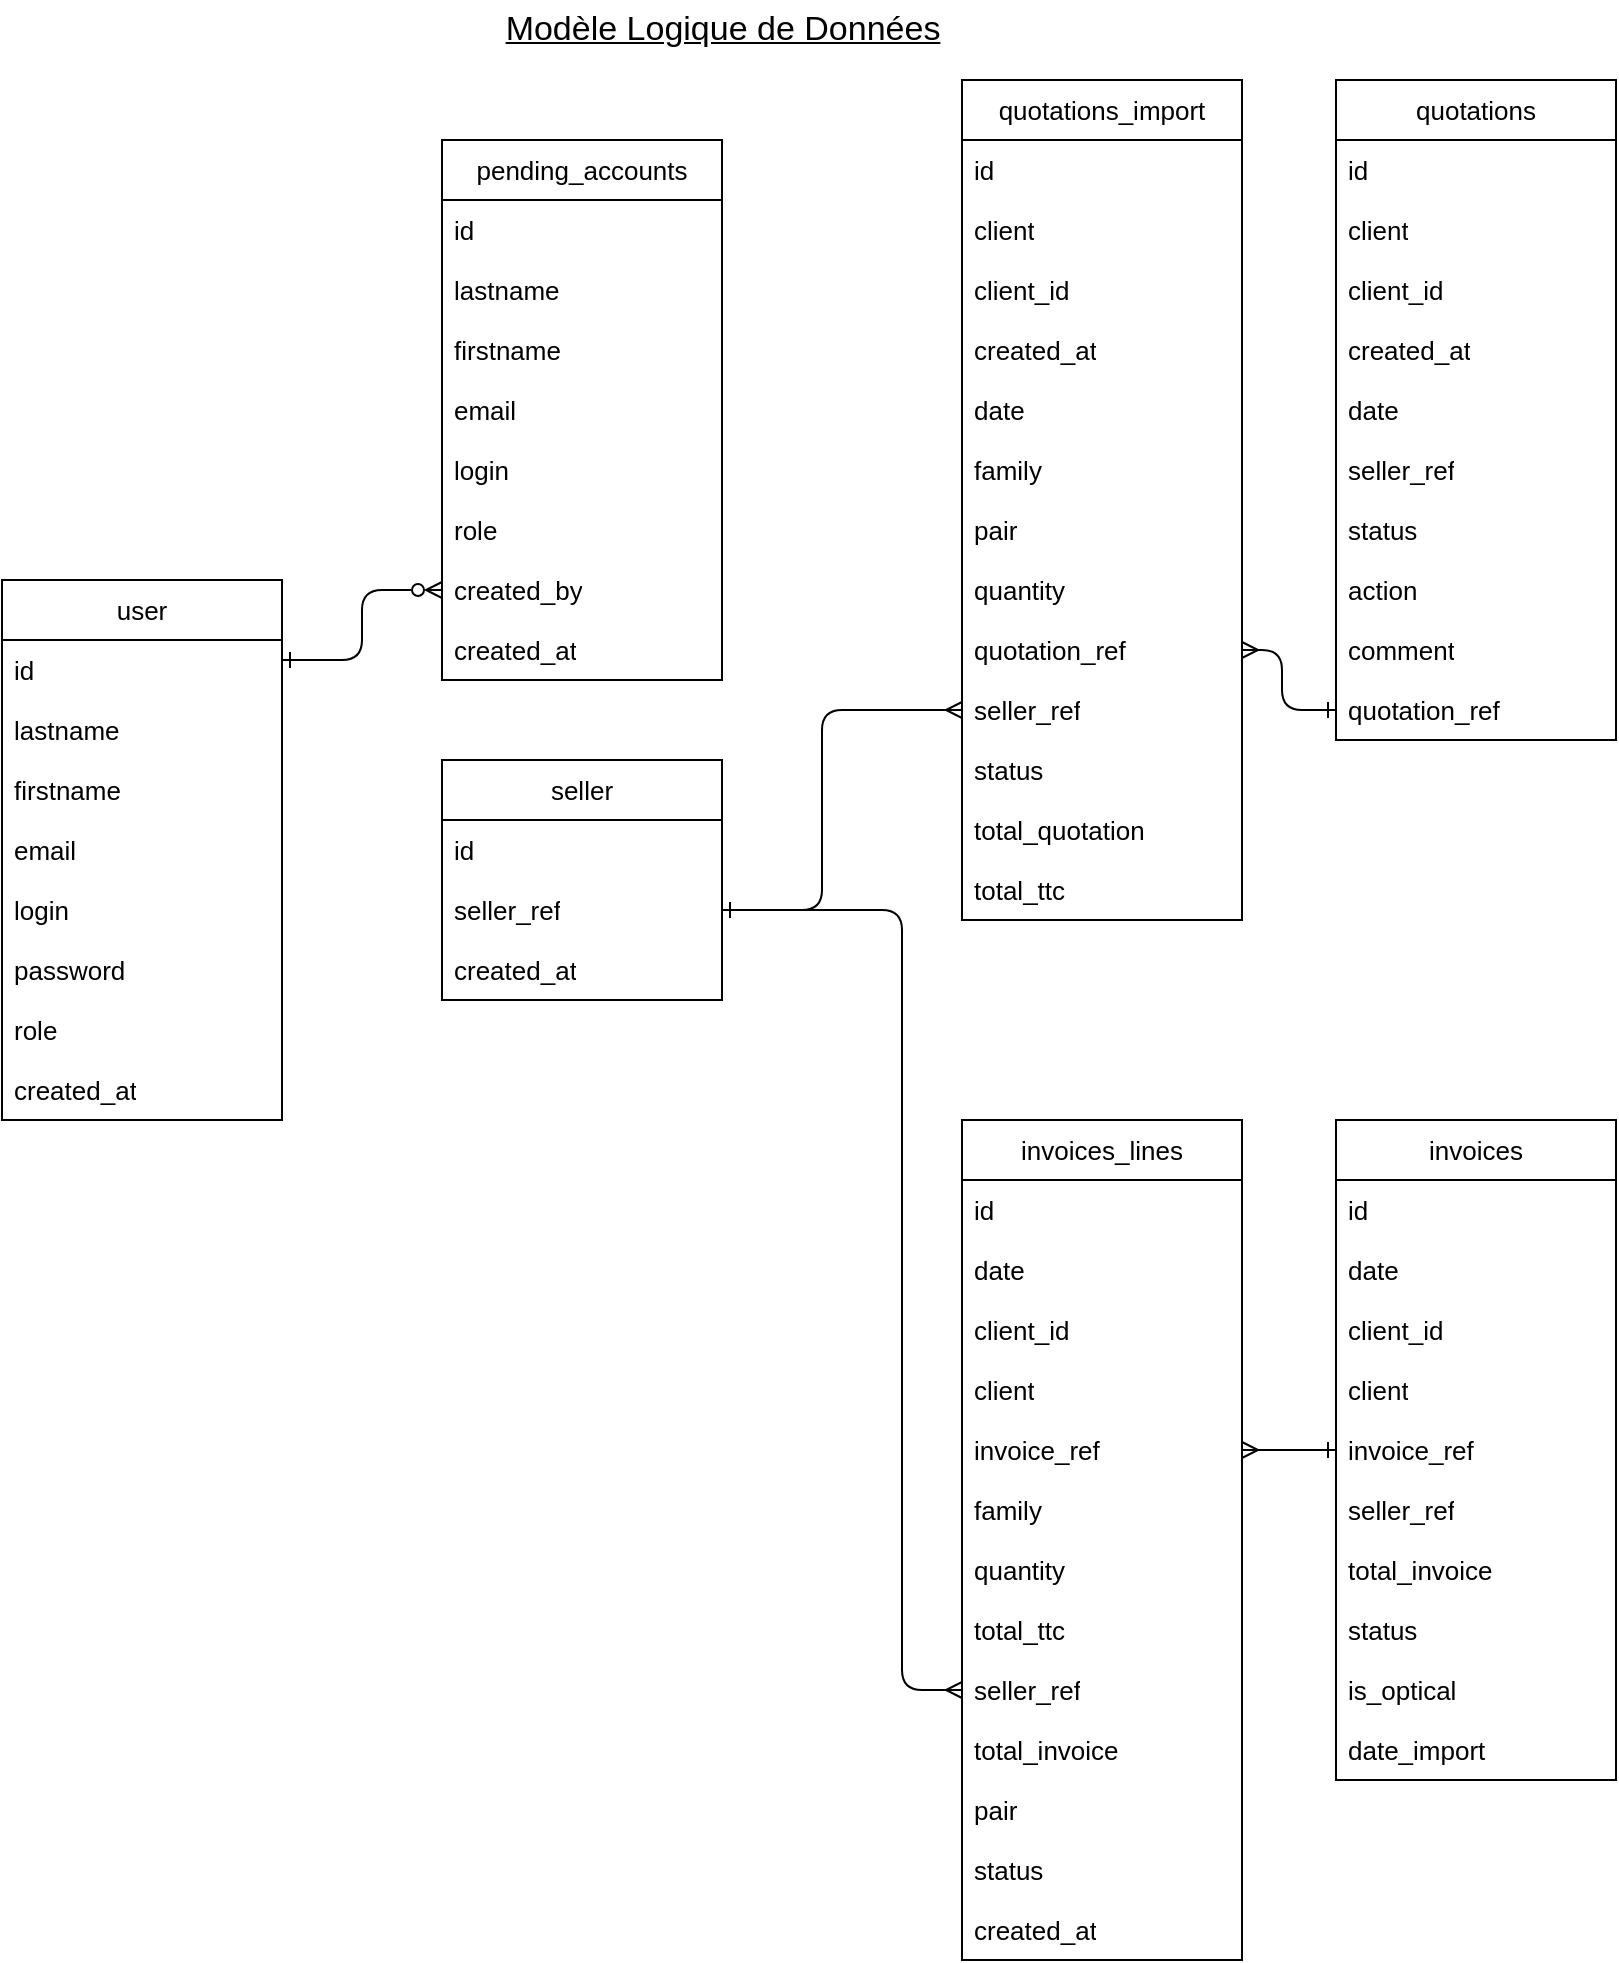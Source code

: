 <mxfile>
    <diagram id="SjCUDSjNCKGChw6FmDaM" name="Page-1">
        <mxGraphModel dx="1459" dy="931" grid="1" gridSize="10" guides="1" tooltips="1" connect="1" arrows="1" fold="1" page="1" pageScale="1" pageWidth="827" pageHeight="1169" math="0" shadow="0">
            <root>
                <mxCell id="0"/>
                <mxCell id="1" parent="0"/>
                <mxCell id="3" value="Modèle Logique de Données" style="text;html=1;align=center;verticalAlign=middle;resizable=0;points=[];autosize=1;strokeColor=none;fillColor=none;fontSize=17;fontStyle=4" parent="1" vertex="1">
                    <mxGeometry x="260" width="240" height="30" as="geometry"/>
                </mxCell>
                <mxCell id="12" value="invoices_lines" style="swimlane;fontStyle=0;childLayout=stackLayout;horizontal=1;startSize=30;horizontalStack=0;resizeParent=1;resizeParentMax=0;resizeLast=0;collapsible=1;marginBottom=0;whiteSpace=wrap;html=1;fontSize=13;" parent="1" vertex="1">
                    <mxGeometry x="500" y="560" width="140" height="420" as="geometry"/>
                </mxCell>
                <mxCell id="13" value="id" style="text;strokeColor=none;fillColor=none;align=left;verticalAlign=middle;spacingLeft=4;spacingRight=4;overflow=hidden;points=[[0,0.5],[1,0.5]];portConstraint=eastwest;rotatable=0;whiteSpace=wrap;html=1;fontSize=13;" parent="12" vertex="1">
                    <mxGeometry y="30" width="140" height="30" as="geometry"/>
                </mxCell>
                <mxCell id="14" value="date" style="text;strokeColor=none;fillColor=none;align=left;verticalAlign=middle;spacingLeft=4;spacingRight=4;overflow=hidden;points=[[0,0.5],[1,0.5]];portConstraint=eastwest;rotatable=0;whiteSpace=wrap;html=1;fontSize=13;" parent="12" vertex="1">
                    <mxGeometry y="60" width="140" height="30" as="geometry"/>
                </mxCell>
                <mxCell id="48" value="client_id" style="text;strokeColor=none;fillColor=none;align=left;verticalAlign=middle;spacingLeft=4;spacingRight=4;overflow=hidden;points=[[0,0.5],[1,0.5]];portConstraint=eastwest;rotatable=0;whiteSpace=wrap;html=1;fontSize=13;" parent="12" vertex="1">
                    <mxGeometry y="90" width="140" height="30" as="geometry"/>
                </mxCell>
                <mxCell id="49" value="client" style="text;strokeColor=none;fillColor=none;align=left;verticalAlign=middle;spacingLeft=4;spacingRight=4;overflow=hidden;points=[[0,0.5],[1,0.5]];portConstraint=eastwest;rotatable=0;whiteSpace=wrap;html=1;fontSize=13;" parent="12" vertex="1">
                    <mxGeometry y="120" width="140" height="30" as="geometry"/>
                </mxCell>
                <mxCell id="57" value="invoice_ref" style="text;strokeColor=none;fillColor=none;align=left;verticalAlign=middle;spacingLeft=4;spacingRight=4;overflow=hidden;points=[[0,0.5],[1,0.5]];portConstraint=eastwest;rotatable=0;whiteSpace=wrap;html=1;fontSize=13;" parent="12" vertex="1">
                    <mxGeometry y="150" width="140" height="30" as="geometry"/>
                </mxCell>
                <mxCell id="59" value="family" style="text;strokeColor=none;fillColor=none;align=left;verticalAlign=middle;spacingLeft=4;spacingRight=4;overflow=hidden;points=[[0,0.5],[1,0.5]];portConstraint=eastwest;rotatable=0;whiteSpace=wrap;html=1;fontSize=13;" parent="12" vertex="1">
                    <mxGeometry y="180" width="140" height="30" as="geometry"/>
                </mxCell>
                <mxCell id="15" value="quantity" style="text;strokeColor=none;fillColor=none;align=left;verticalAlign=middle;spacingLeft=4;spacingRight=4;overflow=hidden;points=[[0,0.5],[1,0.5]];portConstraint=eastwest;rotatable=0;whiteSpace=wrap;html=1;fontSize=13;" parent="12" vertex="1">
                    <mxGeometry y="210" width="140" height="30" as="geometry"/>
                </mxCell>
                <mxCell id="39" value="total_ttc" style="text;strokeColor=none;fillColor=none;align=left;verticalAlign=middle;spacingLeft=4;spacingRight=4;overflow=hidden;points=[[0,0.5],[1,0.5]];portConstraint=eastwest;rotatable=0;whiteSpace=wrap;html=1;fontSize=13;" parent="12" vertex="1">
                    <mxGeometry y="240" width="140" height="30" as="geometry"/>
                </mxCell>
                <mxCell id="56" value="seller_ref" style="text;strokeColor=none;fillColor=none;align=left;verticalAlign=middle;spacingLeft=4;spacingRight=4;overflow=hidden;points=[[0,0.5],[1,0.5]];portConstraint=eastwest;rotatable=0;whiteSpace=wrap;html=1;fontSize=13;" parent="12" vertex="1">
                    <mxGeometry y="270" width="140" height="30" as="geometry"/>
                </mxCell>
                <mxCell id="125" value="total_invoice" style="text;strokeColor=none;fillColor=none;align=left;verticalAlign=middle;spacingLeft=4;spacingRight=4;overflow=hidden;points=[[0,0.5],[1,0.5]];portConstraint=eastwest;rotatable=0;whiteSpace=wrap;html=1;fontSize=13;" parent="12" vertex="1">
                    <mxGeometry y="300" width="140" height="30" as="geometry"/>
                </mxCell>
                <mxCell id="89" value="pair" style="text;strokeColor=none;fillColor=none;align=left;verticalAlign=middle;spacingLeft=4;spacingRight=4;overflow=hidden;points=[[0,0.5],[1,0.5]];portConstraint=eastwest;rotatable=0;whiteSpace=wrap;html=1;fontSize=13;" parent="12" vertex="1">
                    <mxGeometry y="330" width="140" height="30" as="geometry"/>
                </mxCell>
                <mxCell id="127" value="status" style="text;strokeColor=none;fillColor=none;align=left;verticalAlign=middle;spacingLeft=4;spacingRight=4;overflow=hidden;points=[[0,0.5],[1,0.5]];portConstraint=eastwest;rotatable=0;whiteSpace=wrap;html=1;fontSize=13;" parent="12" vertex="1">
                    <mxGeometry y="360" width="140" height="30" as="geometry"/>
                </mxCell>
                <mxCell id="90" value="created_at" style="text;strokeColor=none;fillColor=none;align=left;verticalAlign=middle;spacingLeft=4;spacingRight=4;overflow=hidden;points=[[0,0.5],[1,0.5]];portConstraint=eastwest;rotatable=0;whiteSpace=wrap;html=1;fontSize=13;" parent="12" vertex="1">
                    <mxGeometry y="390" width="140" height="30" as="geometry"/>
                </mxCell>
                <mxCell id="16" value="user" style="swimlane;fontStyle=0;childLayout=stackLayout;horizontal=1;startSize=30;horizontalStack=0;resizeParent=1;resizeParentMax=0;resizeLast=0;collapsible=1;marginBottom=0;whiteSpace=wrap;html=1;fontSize=13;" parent="1" vertex="1">
                    <mxGeometry x="20" y="290" width="140" height="270" as="geometry">
                        <mxRectangle x="90" y="110" width="60" height="30" as="alternateBounds"/>
                    </mxGeometry>
                </mxCell>
                <mxCell id="17" value="id" style="text;strokeColor=none;fillColor=none;align=left;verticalAlign=middle;spacingLeft=4;spacingRight=4;overflow=hidden;points=[[0,0.5],[1,0.5]];portConstraint=eastwest;rotatable=0;whiteSpace=wrap;html=1;fontSize=13;" parent="16" vertex="1">
                    <mxGeometry y="30" width="140" height="30" as="geometry"/>
                </mxCell>
                <mxCell id="18" value="lastname" style="text;strokeColor=none;fillColor=none;align=left;verticalAlign=middle;spacingLeft=4;spacingRight=4;overflow=hidden;points=[[0,0.5],[1,0.5]];portConstraint=eastwest;rotatable=0;whiteSpace=wrap;html=1;fontSize=13;" parent="16" vertex="1">
                    <mxGeometry y="60" width="140" height="30" as="geometry"/>
                </mxCell>
                <mxCell id="72" value="firstname" style="text;strokeColor=none;fillColor=none;align=left;verticalAlign=middle;spacingLeft=4;spacingRight=4;overflow=hidden;points=[[0,0.5],[1,0.5]];portConstraint=eastwest;rotatable=0;whiteSpace=wrap;html=1;fontSize=13;" parent="16" vertex="1">
                    <mxGeometry y="90" width="140" height="30" as="geometry"/>
                </mxCell>
                <mxCell id="19" value="email" style="text;strokeColor=none;fillColor=none;align=left;verticalAlign=middle;spacingLeft=4;spacingRight=4;overflow=hidden;points=[[0,0.5],[1,0.5]];portConstraint=eastwest;rotatable=0;whiteSpace=wrap;html=1;fontSize=13;" parent="16" vertex="1">
                    <mxGeometry y="120" width="140" height="30" as="geometry"/>
                </mxCell>
                <mxCell id="91" value="login" style="text;strokeColor=none;fillColor=none;align=left;verticalAlign=middle;spacingLeft=4;spacingRight=4;overflow=hidden;points=[[0,0.5],[1,0.5]];portConstraint=eastwest;rotatable=0;whiteSpace=wrap;html=1;fontSize=13;" parent="16" vertex="1">
                    <mxGeometry y="150" width="140" height="30" as="geometry"/>
                </mxCell>
                <mxCell id="37" value="password" style="text;strokeColor=none;fillColor=none;align=left;verticalAlign=middle;spacingLeft=4;spacingRight=4;overflow=hidden;points=[[0,0.5],[1,0.5]];portConstraint=eastwest;rotatable=0;whiteSpace=wrap;html=1;fontSize=13;" parent="16" vertex="1">
                    <mxGeometry y="180" width="140" height="30" as="geometry"/>
                </mxCell>
                <mxCell id="86" value="role" style="text;strokeColor=none;fillColor=none;align=left;verticalAlign=middle;spacingLeft=4;spacingRight=4;overflow=hidden;points=[[0,0.5],[1,0.5]];portConstraint=eastwest;rotatable=0;whiteSpace=wrap;html=1;fontSize=13;" parent="16" vertex="1">
                    <mxGeometry y="210" width="140" height="30" as="geometry"/>
                </mxCell>
                <mxCell id="87" value="created_at" style="text;strokeColor=none;fillColor=none;align=left;verticalAlign=middle;spacingLeft=4;spacingRight=4;overflow=hidden;points=[[0,0.5],[1,0.5]];portConstraint=eastwest;rotatable=0;whiteSpace=wrap;html=1;fontSize=13;" parent="16" vertex="1">
                    <mxGeometry y="240" width="140" height="30" as="geometry"/>
                </mxCell>
                <mxCell id="28" value="seller" style="swimlane;fontStyle=0;childLayout=stackLayout;horizontal=1;startSize=30;horizontalStack=0;resizeParent=1;resizeParentMax=0;resizeLast=0;collapsible=1;marginBottom=0;whiteSpace=wrap;html=1;fontSize=13;" parent="1" vertex="1">
                    <mxGeometry x="240" y="380" width="140" height="120" as="geometry"/>
                </mxCell>
                <mxCell id="29" value="id" style="text;strokeColor=none;fillColor=none;align=left;verticalAlign=middle;spacingLeft=4;spacingRight=4;overflow=hidden;points=[[0,0.5],[1,0.5]];portConstraint=eastwest;rotatable=0;whiteSpace=wrap;html=1;fontSize=13;" parent="28" vertex="1">
                    <mxGeometry y="30" width="140" height="30" as="geometry"/>
                </mxCell>
                <mxCell id="30" value="seller_ref" style="text;strokeColor=none;fillColor=none;align=left;verticalAlign=middle;spacingLeft=4;spacingRight=4;overflow=hidden;points=[[0,0.5],[1,0.5]];portConstraint=eastwest;rotatable=0;whiteSpace=wrap;html=1;fontSize=13;" parent="28" vertex="1">
                    <mxGeometry y="60" width="140" height="30" as="geometry"/>
                </mxCell>
                <mxCell id="161" value="created_at" style="text;strokeColor=none;fillColor=none;align=left;verticalAlign=middle;spacingLeft=4;spacingRight=4;overflow=hidden;points=[[0,0.5],[1,0.5]];portConstraint=eastwest;rotatable=0;whiteSpace=wrap;html=1;fontSize=13;" vertex="1" parent="28">
                    <mxGeometry y="90" width="140" height="30" as="geometry"/>
                </mxCell>
                <mxCell id="92" value="quotations_import" style="swimlane;fontStyle=0;childLayout=stackLayout;horizontal=1;startSize=30;horizontalStack=0;resizeParent=1;resizeParentMax=0;resizeLast=0;collapsible=1;marginBottom=0;whiteSpace=wrap;html=1;fontSize=13;" parent="1" vertex="1">
                    <mxGeometry x="500" y="40" width="140" height="420" as="geometry"/>
                </mxCell>
                <mxCell id="93" value="id" style="text;strokeColor=none;fillColor=none;align=left;verticalAlign=middle;spacingLeft=4;spacingRight=4;overflow=hidden;points=[[0,0.5],[1,0.5]];portConstraint=eastwest;rotatable=0;whiteSpace=wrap;html=1;fontSize=13;" parent="92" vertex="1">
                    <mxGeometry y="30" width="140" height="30" as="geometry"/>
                </mxCell>
                <mxCell id="94" value="client" style="text;strokeColor=none;fillColor=none;align=left;verticalAlign=middle;spacingLeft=4;spacingRight=4;overflow=hidden;points=[[0,0.5],[1,0.5]];portConstraint=eastwest;rotatable=0;whiteSpace=wrap;html=1;fontSize=13;" parent="92" vertex="1">
                    <mxGeometry y="60" width="140" height="30" as="geometry"/>
                </mxCell>
                <mxCell id="95" value="client_id" style="text;strokeColor=none;fillColor=none;align=left;verticalAlign=middle;spacingLeft=4;spacingRight=4;overflow=hidden;points=[[0,0.5],[1,0.5]];portConstraint=eastwest;rotatable=0;whiteSpace=wrap;html=1;fontSize=13;" parent="92" vertex="1">
                    <mxGeometry y="90" width="140" height="30" as="geometry"/>
                </mxCell>
                <mxCell id="96" value="created_at" style="text;strokeColor=none;fillColor=none;align=left;verticalAlign=middle;spacingLeft=4;spacingRight=4;overflow=hidden;points=[[0,0.5],[1,0.5]];portConstraint=eastwest;rotatable=0;whiteSpace=wrap;html=1;fontSize=13;" parent="92" vertex="1">
                    <mxGeometry y="120" width="140" height="30" as="geometry"/>
                </mxCell>
                <mxCell id="97" value="date" style="text;strokeColor=none;fillColor=none;align=left;verticalAlign=middle;spacingLeft=4;spacingRight=4;overflow=hidden;points=[[0,0.5],[1,0.5]];portConstraint=eastwest;rotatable=0;whiteSpace=wrap;html=1;fontSize=13;" parent="92" vertex="1">
                    <mxGeometry y="150" width="140" height="30" as="geometry"/>
                </mxCell>
                <mxCell id="98" value="family" style="text;strokeColor=none;fillColor=none;align=left;verticalAlign=middle;spacingLeft=4;spacingRight=4;overflow=hidden;points=[[0,0.5],[1,0.5]];portConstraint=eastwest;rotatable=0;whiteSpace=wrap;html=1;fontSize=13;" parent="92" vertex="1">
                    <mxGeometry y="180" width="140" height="30" as="geometry"/>
                </mxCell>
                <mxCell id="99" value="pair" style="text;strokeColor=none;fillColor=none;align=left;verticalAlign=middle;spacingLeft=4;spacingRight=4;overflow=hidden;points=[[0,0.5],[1,0.5]];portConstraint=eastwest;rotatable=0;whiteSpace=wrap;html=1;fontSize=13;" parent="92" vertex="1">
                    <mxGeometry y="210" width="140" height="30" as="geometry"/>
                </mxCell>
                <mxCell id="100" value="quantity" style="text;strokeColor=none;fillColor=none;align=left;verticalAlign=middle;spacingLeft=4;spacingRight=4;overflow=hidden;points=[[0,0.5],[1,0.5]];portConstraint=eastwest;rotatable=0;whiteSpace=wrap;html=1;fontSize=13;" parent="92" vertex="1">
                    <mxGeometry y="240" width="140" height="30" as="geometry"/>
                </mxCell>
                <mxCell id="101" value="quotation_ref" style="text;strokeColor=none;fillColor=none;align=left;verticalAlign=middle;spacingLeft=4;spacingRight=4;overflow=hidden;points=[[0,0.5],[1,0.5]];portConstraint=eastwest;rotatable=0;whiteSpace=wrap;html=1;fontSize=13;" parent="92" vertex="1">
                    <mxGeometry y="270" width="140" height="30" as="geometry"/>
                </mxCell>
                <mxCell id="126" value="seller_ref" style="text;strokeColor=none;fillColor=none;align=left;verticalAlign=middle;spacingLeft=4;spacingRight=4;overflow=hidden;points=[[0,0.5],[1,0.5]];portConstraint=eastwest;rotatable=0;whiteSpace=wrap;html=1;fontSize=13;" parent="92" vertex="1">
                    <mxGeometry y="300" width="140" height="30" as="geometry"/>
                </mxCell>
                <mxCell id="103" value="status" style="text;strokeColor=none;fillColor=none;align=left;verticalAlign=middle;spacingLeft=4;spacingRight=4;overflow=hidden;points=[[0,0.5],[1,0.5]];portConstraint=eastwest;rotatable=0;whiteSpace=wrap;html=1;fontSize=13;" parent="92" vertex="1">
                    <mxGeometry y="330" width="140" height="30" as="geometry"/>
                </mxCell>
                <mxCell id="124" value="total_quotation" style="text;strokeColor=none;fillColor=none;align=left;verticalAlign=middle;spacingLeft=4;spacingRight=4;overflow=hidden;points=[[0,0.5],[1,0.5]];portConstraint=eastwest;rotatable=0;whiteSpace=wrap;html=1;fontSize=13;" parent="92" vertex="1">
                    <mxGeometry y="360" width="140" height="30" as="geometry"/>
                </mxCell>
                <mxCell id="123" value="total_ttc" style="text;strokeColor=none;fillColor=none;align=left;verticalAlign=middle;spacingLeft=4;spacingRight=4;overflow=hidden;points=[[0,0.5],[1,0.5]];portConstraint=eastwest;rotatable=0;whiteSpace=wrap;html=1;fontSize=13;" parent="92" vertex="1">
                    <mxGeometry y="390" width="140" height="30" as="geometry"/>
                </mxCell>
                <mxCell id="106" style="edgeStyle=none;html=1;exitX=0;exitY=0.5;exitDx=0;exitDy=0;fontSize=13;startArrow=ERmany;startFill=0;endArrow=ERone;endFill=0;entryX=1;entryY=0.5;entryDx=0;entryDy=0;" parent="1" target="30" edge="1">
                    <mxGeometry relative="1" as="geometry">
                        <mxPoint x="500" y="355" as="sourcePoint"/>
                        <mxPoint x="160" y="715" as="targetPoint"/>
                        <Array as="points">
                            <mxPoint x="430" y="355"/>
                            <mxPoint x="430" y="455"/>
                        </Array>
                    </mxGeometry>
                </mxCell>
                <mxCell id="108" style="edgeStyle=none;html=1;exitX=1;exitY=0.5;exitDx=0;exitDy=0;fontSize=13;startArrow=ERone;startFill=0;endArrow=ERmany;endFill=0;entryX=0;entryY=0.5;entryDx=0;entryDy=0;" parent="1" source="30" target="56" edge="1">
                    <mxGeometry relative="1" as="geometry">
                        <mxPoint x="450" y="500" as="sourcePoint"/>
                        <mxPoint x="290" y="630" as="targetPoint"/>
                        <Array as="points">
                            <mxPoint x="470" y="455"/>
                            <mxPoint x="470" y="845"/>
                        </Array>
                    </mxGeometry>
                </mxCell>
                <mxCell id="112" value="pending_accounts" style="swimlane;fontStyle=0;childLayout=stackLayout;horizontal=1;startSize=30;horizontalStack=0;resizeParent=1;resizeParentMax=0;resizeLast=0;collapsible=1;marginBottom=0;whiteSpace=wrap;html=1;fontSize=13;" parent="1" vertex="1">
                    <mxGeometry x="240" y="70" width="140" height="270" as="geometry">
                        <mxRectangle x="90" y="110" width="60" height="30" as="alternateBounds"/>
                    </mxGeometry>
                </mxCell>
                <mxCell id="113" value="id" style="text;strokeColor=none;fillColor=none;align=left;verticalAlign=middle;spacingLeft=4;spacingRight=4;overflow=hidden;points=[[0,0.5],[1,0.5]];portConstraint=eastwest;rotatable=0;whiteSpace=wrap;html=1;fontSize=13;" parent="112" vertex="1">
                    <mxGeometry y="30" width="140" height="30" as="geometry"/>
                </mxCell>
                <mxCell id="114" value="lastname" style="text;strokeColor=none;fillColor=none;align=left;verticalAlign=middle;spacingLeft=4;spacingRight=4;overflow=hidden;points=[[0,0.5],[1,0.5]];portConstraint=eastwest;rotatable=0;whiteSpace=wrap;html=1;fontSize=13;" parent="112" vertex="1">
                    <mxGeometry y="60" width="140" height="30" as="geometry"/>
                </mxCell>
                <mxCell id="115" value="firstname" style="text;strokeColor=none;fillColor=none;align=left;verticalAlign=middle;spacingLeft=4;spacingRight=4;overflow=hidden;points=[[0,0.5],[1,0.5]];portConstraint=eastwest;rotatable=0;whiteSpace=wrap;html=1;fontSize=13;" parent="112" vertex="1">
                    <mxGeometry y="90" width="140" height="30" as="geometry"/>
                </mxCell>
                <mxCell id="116" value="email" style="text;strokeColor=none;fillColor=none;align=left;verticalAlign=middle;spacingLeft=4;spacingRight=4;overflow=hidden;points=[[0,0.5],[1,0.5]];portConstraint=eastwest;rotatable=0;whiteSpace=wrap;html=1;fontSize=13;" parent="112" vertex="1">
                    <mxGeometry y="120" width="140" height="30" as="geometry"/>
                </mxCell>
                <mxCell id="117" value="login" style="text;strokeColor=none;fillColor=none;align=left;verticalAlign=middle;spacingLeft=4;spacingRight=4;overflow=hidden;points=[[0,0.5],[1,0.5]];portConstraint=eastwest;rotatable=0;whiteSpace=wrap;html=1;fontSize=13;" parent="112" vertex="1">
                    <mxGeometry y="150" width="140" height="30" as="geometry"/>
                </mxCell>
                <mxCell id="119" value="role" style="text;strokeColor=none;fillColor=none;align=left;verticalAlign=middle;spacingLeft=4;spacingRight=4;overflow=hidden;points=[[0,0.5],[1,0.5]];portConstraint=eastwest;rotatable=0;whiteSpace=wrap;html=1;fontSize=13;" parent="112" vertex="1">
                    <mxGeometry y="180" width="140" height="30" as="geometry"/>
                </mxCell>
                <mxCell id="122" value="created_by" style="text;strokeColor=none;fillColor=none;align=left;verticalAlign=middle;spacingLeft=4;spacingRight=4;overflow=hidden;points=[[0,0.5],[1,0.5]];portConstraint=eastwest;rotatable=0;whiteSpace=wrap;html=1;fontSize=13;" parent="112" vertex="1">
                    <mxGeometry y="210" width="140" height="30" as="geometry"/>
                </mxCell>
                <mxCell id="120" value="created_at" style="text;strokeColor=none;fillColor=none;align=left;verticalAlign=middle;spacingLeft=4;spacingRight=4;overflow=hidden;points=[[0,0.5],[1,0.5]];portConstraint=eastwest;rotatable=0;whiteSpace=wrap;html=1;fontSize=13;" parent="112" vertex="1">
                    <mxGeometry y="240" width="140" height="30" as="geometry"/>
                </mxCell>
                <mxCell id="121" style="edgeStyle=none;html=1;fontSize=13;startArrow=ERone;startFill=0;endArrow=ERzeroToMany;endFill=0;entryX=0;entryY=0.5;entryDx=0;entryDy=0;" parent="1" edge="1">
                    <mxGeometry relative="1" as="geometry">
                        <mxPoint x="160" y="330" as="sourcePoint"/>
                        <mxPoint x="240" y="295" as="targetPoint"/>
                        <Array as="points">
                            <mxPoint x="200" y="330"/>
                            <mxPoint x="200" y="295"/>
                        </Array>
                    </mxGeometry>
                </mxCell>
                <mxCell id="129" value="quotations" style="swimlane;fontStyle=0;childLayout=stackLayout;horizontal=1;startSize=30;horizontalStack=0;resizeParent=1;resizeParentMax=0;resizeLast=0;collapsible=1;marginBottom=0;whiteSpace=wrap;html=1;fontSize=13;" vertex="1" parent="1">
                    <mxGeometry x="687" y="40" width="140" height="330" as="geometry"/>
                </mxCell>
                <mxCell id="130" value="id" style="text;strokeColor=none;fillColor=none;align=left;verticalAlign=middle;spacingLeft=4;spacingRight=4;overflow=hidden;points=[[0,0.5],[1,0.5]];portConstraint=eastwest;rotatable=0;whiteSpace=wrap;html=1;fontSize=13;" vertex="1" parent="129">
                    <mxGeometry y="30" width="140" height="30" as="geometry"/>
                </mxCell>
                <mxCell id="133" value="client" style="text;strokeColor=none;fillColor=none;align=left;verticalAlign=middle;spacingLeft=4;spacingRight=4;overflow=hidden;points=[[0,0.5],[1,0.5]];portConstraint=eastwest;rotatable=0;whiteSpace=wrap;html=1;fontSize=13;" vertex="1" parent="129">
                    <mxGeometry y="60" width="140" height="30" as="geometry"/>
                </mxCell>
                <mxCell id="132" value="client_id" style="text;strokeColor=none;fillColor=none;align=left;verticalAlign=middle;spacingLeft=4;spacingRight=4;overflow=hidden;points=[[0,0.5],[1,0.5]];portConstraint=eastwest;rotatable=0;whiteSpace=wrap;html=1;fontSize=13;" vertex="1" parent="129">
                    <mxGeometry y="90" width="140" height="30" as="geometry"/>
                </mxCell>
                <mxCell id="145" value="created_at" style="text;strokeColor=none;fillColor=none;align=left;verticalAlign=middle;spacingLeft=4;spacingRight=4;overflow=hidden;points=[[0,0.5],[1,0.5]];portConstraint=eastwest;rotatable=0;whiteSpace=wrap;html=1;fontSize=13;" vertex="1" parent="129">
                    <mxGeometry y="120" width="140" height="30" as="geometry"/>
                </mxCell>
                <mxCell id="131" value="date" style="text;strokeColor=none;fillColor=none;align=left;verticalAlign=middle;spacingLeft=4;spacingRight=4;overflow=hidden;points=[[0,0.5],[1,0.5]];portConstraint=eastwest;rotatable=0;whiteSpace=wrap;html=1;fontSize=13;" vertex="1" parent="129">
                    <mxGeometry y="150" width="140" height="30" as="geometry"/>
                </mxCell>
                <mxCell id="138" value="seller_ref" style="text;strokeColor=none;fillColor=none;align=left;verticalAlign=middle;spacingLeft=4;spacingRight=4;overflow=hidden;points=[[0,0.5],[1,0.5]];portConstraint=eastwest;rotatable=0;whiteSpace=wrap;html=1;fontSize=13;" vertex="1" parent="129">
                    <mxGeometry y="180" width="140" height="30" as="geometry"/>
                </mxCell>
                <mxCell id="144" value="status" style="text;strokeColor=none;fillColor=none;align=left;verticalAlign=middle;spacingLeft=4;spacingRight=4;overflow=hidden;points=[[0,0.5],[1,0.5]];portConstraint=eastwest;rotatable=0;whiteSpace=wrap;html=1;fontSize=13;" vertex="1" parent="129">
                    <mxGeometry y="210" width="140" height="30" as="geometry"/>
                </mxCell>
                <mxCell id="135" value="action" style="text;strokeColor=none;fillColor=none;align=left;verticalAlign=middle;spacingLeft=4;spacingRight=4;overflow=hidden;points=[[0,0.5],[1,0.5]];portConstraint=eastwest;rotatable=0;whiteSpace=wrap;html=1;fontSize=13;" vertex="1" parent="129">
                    <mxGeometry y="240" width="140" height="30" as="geometry"/>
                </mxCell>
                <mxCell id="142" value="comment" style="text;strokeColor=none;fillColor=none;align=left;verticalAlign=middle;spacingLeft=4;spacingRight=4;overflow=hidden;points=[[0,0.5],[1,0.5]];portConstraint=eastwest;rotatable=0;whiteSpace=wrap;html=1;fontSize=13;" vertex="1" parent="129">
                    <mxGeometry y="270" width="140" height="30" as="geometry"/>
                </mxCell>
                <mxCell id="134" value="quotation_ref" style="text;strokeColor=none;fillColor=none;align=left;verticalAlign=middle;spacingLeft=4;spacingRight=4;overflow=hidden;points=[[0,0.5],[1,0.5]];portConstraint=eastwest;rotatable=0;whiteSpace=wrap;html=1;fontSize=13;" vertex="1" parent="129">
                    <mxGeometry y="300" width="140" height="30" as="geometry"/>
                </mxCell>
                <mxCell id="146" value="invoices" style="swimlane;fontStyle=0;childLayout=stackLayout;horizontal=1;startSize=30;horizontalStack=0;resizeParent=1;resizeParentMax=0;resizeLast=0;collapsible=1;marginBottom=0;whiteSpace=wrap;html=1;fontSize=13;" vertex="1" parent="1">
                    <mxGeometry x="687" y="560" width="140" height="330" as="geometry"/>
                </mxCell>
                <mxCell id="147" value="id" style="text;strokeColor=none;fillColor=none;align=left;verticalAlign=middle;spacingLeft=4;spacingRight=4;overflow=hidden;points=[[0,0.5],[1,0.5]];portConstraint=eastwest;rotatable=0;whiteSpace=wrap;html=1;fontSize=13;" vertex="1" parent="146">
                    <mxGeometry y="30" width="140" height="30" as="geometry"/>
                </mxCell>
                <mxCell id="148" value="date" style="text;strokeColor=none;fillColor=none;align=left;verticalAlign=middle;spacingLeft=4;spacingRight=4;overflow=hidden;points=[[0,0.5],[1,0.5]];portConstraint=eastwest;rotatable=0;whiteSpace=wrap;html=1;fontSize=13;" vertex="1" parent="146">
                    <mxGeometry y="60" width="140" height="30" as="geometry"/>
                </mxCell>
                <mxCell id="149" value="client_id" style="text;strokeColor=none;fillColor=none;align=left;verticalAlign=middle;spacingLeft=4;spacingRight=4;overflow=hidden;points=[[0,0.5],[1,0.5]];portConstraint=eastwest;rotatable=0;whiteSpace=wrap;html=1;fontSize=13;" vertex="1" parent="146">
                    <mxGeometry y="90" width="140" height="30" as="geometry"/>
                </mxCell>
                <mxCell id="150" value="client" style="text;strokeColor=none;fillColor=none;align=left;verticalAlign=middle;spacingLeft=4;spacingRight=4;overflow=hidden;points=[[0,0.5],[1,0.5]];portConstraint=eastwest;rotatable=0;whiteSpace=wrap;html=1;fontSize=13;" vertex="1" parent="146">
                    <mxGeometry y="120" width="140" height="30" as="geometry"/>
                </mxCell>
                <mxCell id="151" value="invoice_ref" style="text;strokeColor=none;fillColor=none;align=left;verticalAlign=middle;spacingLeft=4;spacingRight=4;overflow=hidden;points=[[0,0.5],[1,0.5]];portConstraint=eastwest;rotatable=0;whiteSpace=wrap;html=1;fontSize=13;" vertex="1" parent="146">
                    <mxGeometry y="150" width="140" height="30" as="geometry"/>
                </mxCell>
                <mxCell id="155" value="seller_ref" style="text;strokeColor=none;fillColor=none;align=left;verticalAlign=middle;spacingLeft=4;spacingRight=4;overflow=hidden;points=[[0,0.5],[1,0.5]];portConstraint=eastwest;rotatable=0;whiteSpace=wrap;html=1;fontSize=13;" vertex="1" parent="146">
                    <mxGeometry y="180" width="140" height="30" as="geometry"/>
                </mxCell>
                <mxCell id="157" value="total_invoice" style="text;strokeColor=none;fillColor=none;align=left;verticalAlign=middle;spacingLeft=4;spacingRight=4;overflow=hidden;points=[[0,0.5],[1,0.5]];portConstraint=eastwest;rotatable=0;whiteSpace=wrap;html=1;fontSize=13;" vertex="1" parent="146">
                    <mxGeometry y="210" width="140" height="30" as="geometry"/>
                </mxCell>
                <mxCell id="159" value="status" style="text;strokeColor=none;fillColor=none;align=left;verticalAlign=middle;spacingLeft=4;spacingRight=4;overflow=hidden;points=[[0,0.5],[1,0.5]];portConstraint=eastwest;rotatable=0;whiteSpace=wrap;html=1;fontSize=13;" vertex="1" parent="146">
                    <mxGeometry y="240" width="140" height="30" as="geometry"/>
                </mxCell>
                <mxCell id="195" value="is_optical" style="text;strokeColor=none;fillColor=none;align=left;verticalAlign=middle;spacingLeft=4;spacingRight=4;overflow=hidden;points=[[0,0.5],[1,0.5]];portConstraint=eastwest;rotatable=0;whiteSpace=wrap;html=1;fontSize=13;" vertex="1" parent="146">
                    <mxGeometry y="270" width="140" height="30" as="geometry"/>
                </mxCell>
                <mxCell id="160" value="date_import" style="text;strokeColor=none;fillColor=none;align=left;verticalAlign=middle;spacingLeft=4;spacingRight=4;overflow=hidden;points=[[0,0.5],[1,0.5]];portConstraint=eastwest;rotatable=0;whiteSpace=wrap;html=1;fontSize=13;" vertex="1" parent="146">
                    <mxGeometry y="300" width="140" height="30" as="geometry"/>
                </mxCell>
                <mxCell id="162" style="edgeStyle=none;html=1;exitX=1;exitY=0.5;exitDx=0;exitDy=0;fontSize=13;startArrow=ERmany;startFill=0;endArrow=ERone;endFill=0;entryX=0;entryY=0.5;entryDx=0;entryDy=0;" edge="1" parent="1" source="101" target="134">
                    <mxGeometry relative="1" as="geometry">
                        <mxPoint x="510" y="365" as="sourcePoint"/>
                        <mxPoint x="390" y="465" as="targetPoint"/>
                        <Array as="points">
                            <mxPoint x="660" y="325"/>
                            <mxPoint x="660" y="355"/>
                        </Array>
                    </mxGeometry>
                </mxCell>
                <mxCell id="163" style="edgeStyle=none;html=1;fontSize=13;startArrow=ERmany;startFill=0;endArrow=ERone;endFill=0;exitX=1;exitY=0.5;exitDx=0;exitDy=0;entryX=0;entryY=0.5;entryDx=0;entryDy=0;" edge="1" parent="1" source="57" target="151">
                    <mxGeometry relative="1" as="geometry">
                        <mxPoint x="650" y="630" as="sourcePoint"/>
                        <mxPoint x="670" y="660" as="targetPoint"/>
                        <Array as="points">
                            <mxPoint x="660" y="725"/>
                            <mxPoint x="670" y="725"/>
                        </Array>
                    </mxGeometry>
                </mxCell>
            </root>
        </mxGraphModel>
    </diagram>
</mxfile>